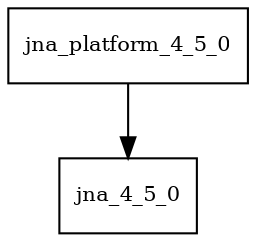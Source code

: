 digraph jna_platform_4_5_0_dependencies {
  node [shape = box, fontsize=10.0];
  jna_platform_4_5_0 -> jna_4_5_0;
}
